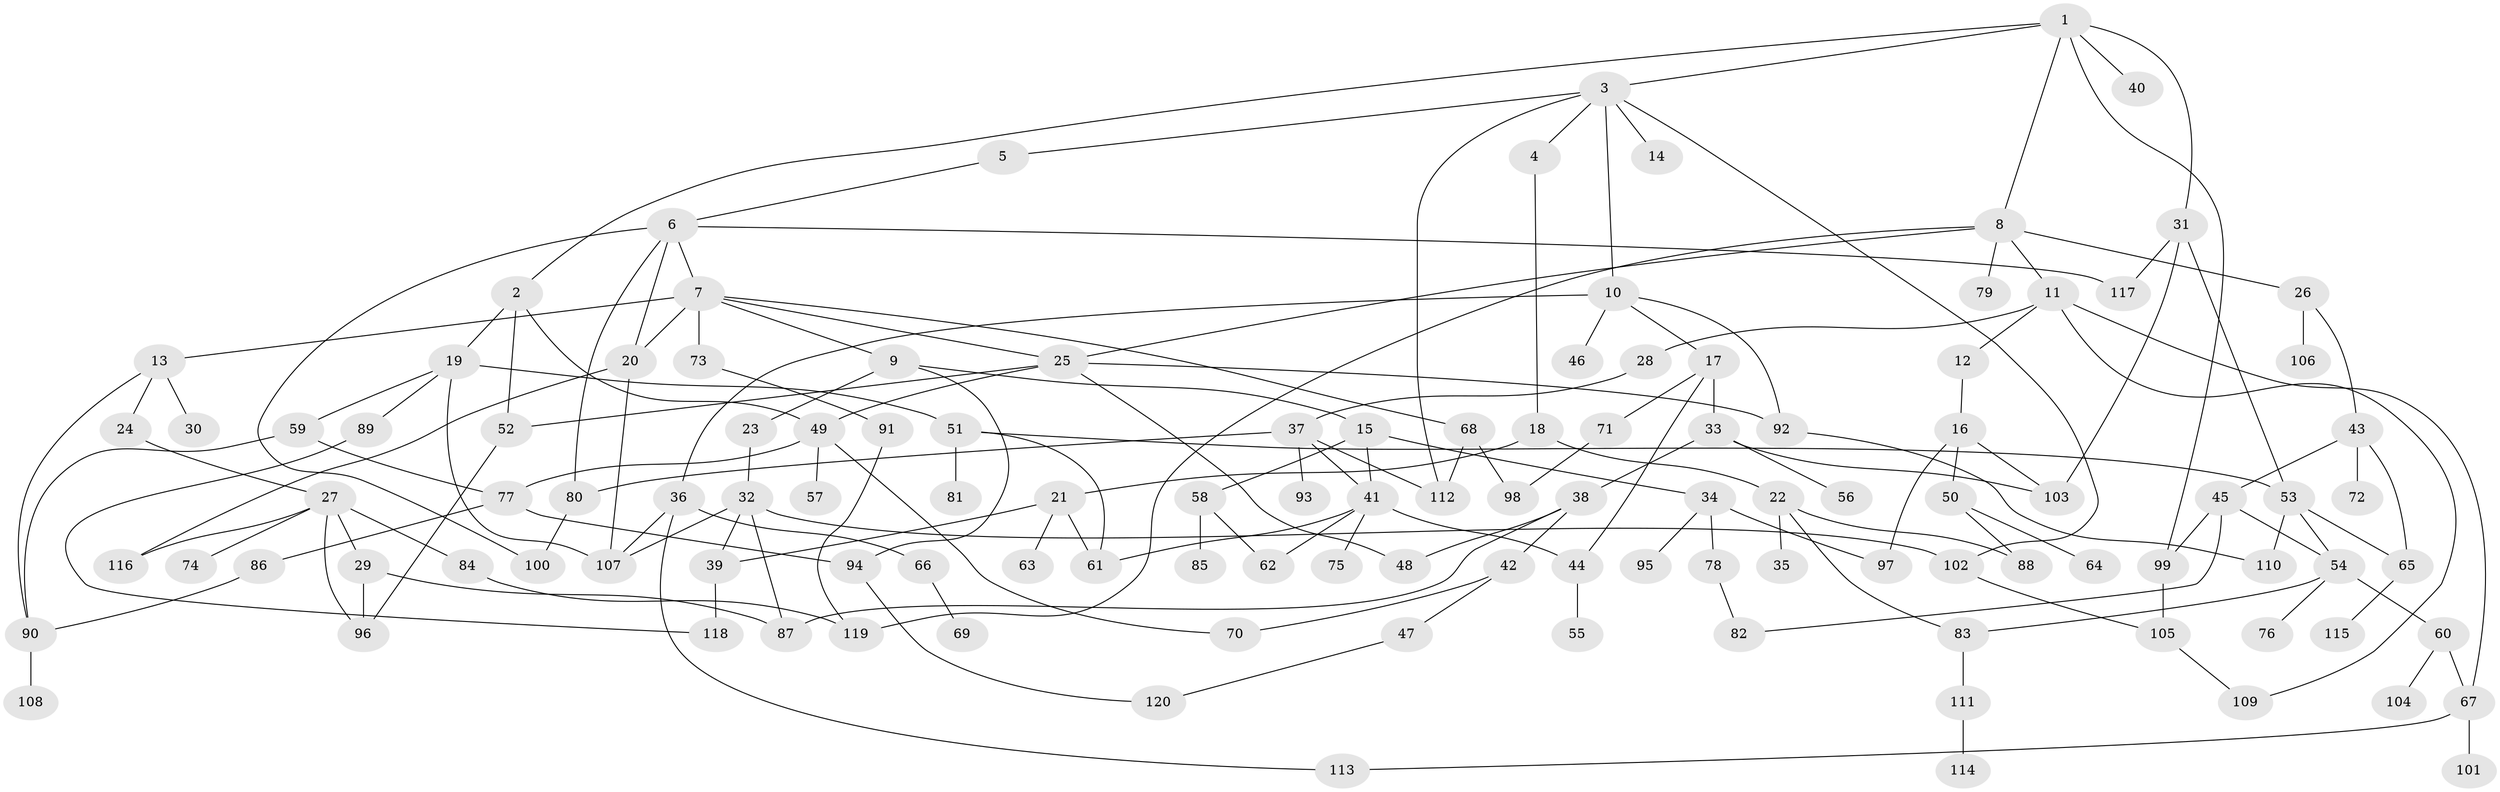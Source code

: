 // Generated by graph-tools (version 1.1) at 2025/13/03/09/25 04:13:30]
// undirected, 120 vertices, 170 edges
graph export_dot {
graph [start="1"]
  node [color=gray90,style=filled];
  1;
  2;
  3;
  4;
  5;
  6;
  7;
  8;
  9;
  10;
  11;
  12;
  13;
  14;
  15;
  16;
  17;
  18;
  19;
  20;
  21;
  22;
  23;
  24;
  25;
  26;
  27;
  28;
  29;
  30;
  31;
  32;
  33;
  34;
  35;
  36;
  37;
  38;
  39;
  40;
  41;
  42;
  43;
  44;
  45;
  46;
  47;
  48;
  49;
  50;
  51;
  52;
  53;
  54;
  55;
  56;
  57;
  58;
  59;
  60;
  61;
  62;
  63;
  64;
  65;
  66;
  67;
  68;
  69;
  70;
  71;
  72;
  73;
  74;
  75;
  76;
  77;
  78;
  79;
  80;
  81;
  82;
  83;
  84;
  85;
  86;
  87;
  88;
  89;
  90;
  91;
  92;
  93;
  94;
  95;
  96;
  97;
  98;
  99;
  100;
  101;
  102;
  103;
  104;
  105;
  106;
  107;
  108;
  109;
  110;
  111;
  112;
  113;
  114;
  115;
  116;
  117;
  118;
  119;
  120;
  1 -- 2;
  1 -- 3;
  1 -- 8;
  1 -- 31;
  1 -- 40;
  1 -- 99;
  2 -- 19;
  2 -- 52;
  2 -- 49;
  3 -- 4;
  3 -- 5;
  3 -- 10;
  3 -- 14;
  3 -- 102;
  3 -- 112;
  4 -- 18;
  5 -- 6;
  6 -- 7;
  6 -- 117;
  6 -- 80;
  6 -- 100;
  6 -- 20;
  7 -- 9;
  7 -- 13;
  7 -- 20;
  7 -- 25;
  7 -- 68;
  7 -- 73;
  8 -- 11;
  8 -- 26;
  8 -- 79;
  8 -- 25;
  8 -- 119;
  9 -- 15;
  9 -- 23;
  9 -- 94;
  10 -- 17;
  10 -- 36;
  10 -- 46;
  10 -- 92;
  11 -- 12;
  11 -- 28;
  11 -- 67;
  11 -- 109;
  12 -- 16;
  13 -- 24;
  13 -- 30;
  13 -- 90;
  15 -- 34;
  15 -- 58;
  15 -- 41;
  16 -- 50;
  16 -- 97;
  16 -- 103;
  17 -- 33;
  17 -- 71;
  17 -- 44;
  18 -- 21;
  18 -- 22;
  19 -- 51;
  19 -- 59;
  19 -- 89;
  19 -- 107;
  20 -- 116;
  20 -- 107;
  21 -- 63;
  21 -- 39;
  21 -- 61;
  22 -- 35;
  22 -- 83;
  22 -- 88;
  23 -- 32;
  24 -- 27;
  25 -- 48;
  25 -- 49;
  25 -- 52;
  25 -- 92;
  26 -- 43;
  26 -- 106;
  27 -- 29;
  27 -- 74;
  27 -- 84;
  27 -- 116;
  27 -- 96;
  28 -- 37;
  29 -- 96;
  29 -- 87;
  31 -- 53;
  31 -- 103;
  31 -- 117;
  32 -- 39;
  32 -- 102;
  32 -- 107;
  32 -- 87;
  33 -- 38;
  33 -- 56;
  33 -- 103;
  34 -- 78;
  34 -- 95;
  34 -- 97;
  36 -- 66;
  36 -- 107;
  36 -- 113;
  37 -- 41;
  37 -- 80;
  37 -- 93;
  37 -- 112;
  38 -- 42;
  38 -- 87;
  38 -- 48;
  39 -- 118;
  41 -- 44;
  41 -- 61;
  41 -- 75;
  41 -- 62;
  42 -- 47;
  42 -- 70;
  43 -- 45;
  43 -- 65;
  43 -- 72;
  44 -- 55;
  45 -- 54;
  45 -- 82;
  45 -- 99;
  47 -- 120;
  49 -- 57;
  49 -- 70;
  49 -- 77;
  50 -- 64;
  50 -- 88;
  51 -- 81;
  51 -- 53;
  51 -- 61;
  52 -- 96;
  53 -- 65;
  53 -- 54;
  53 -- 110;
  54 -- 60;
  54 -- 76;
  54 -- 83;
  58 -- 62;
  58 -- 85;
  59 -- 77;
  59 -- 90;
  60 -- 104;
  60 -- 67;
  65 -- 115;
  66 -- 69;
  67 -- 101;
  67 -- 113;
  68 -- 98;
  68 -- 112;
  71 -- 98;
  73 -- 91;
  77 -- 86;
  77 -- 94;
  78 -- 82;
  80 -- 100;
  83 -- 111;
  84 -- 119;
  86 -- 90;
  89 -- 118;
  90 -- 108;
  91 -- 119;
  92 -- 110;
  94 -- 120;
  99 -- 105;
  102 -- 105;
  105 -- 109;
  111 -- 114;
}
